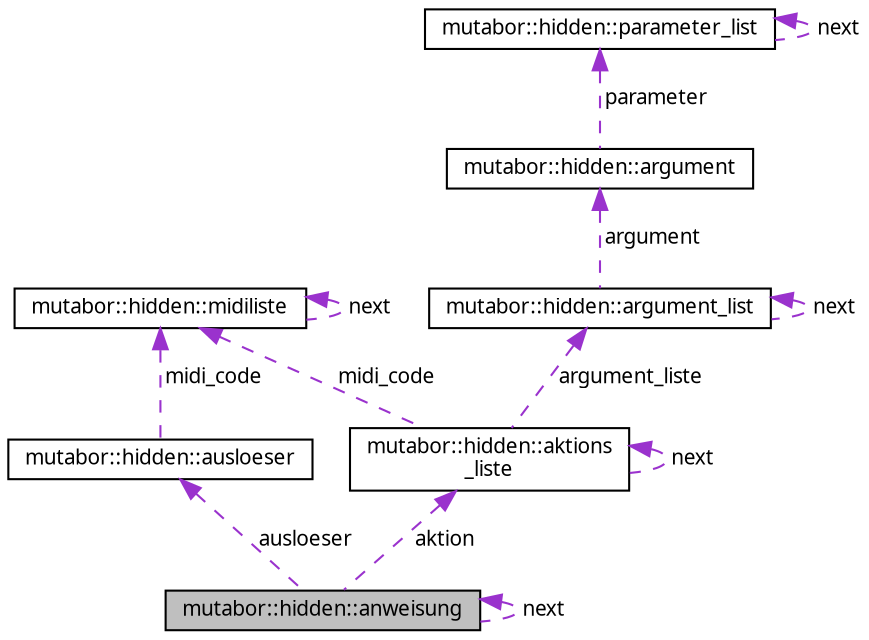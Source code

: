 digraph "mutabor::hidden::anweisung"
{
  edge [fontname="Sans",fontsize="10",labelfontname="Sans",labelfontsize="10"];
  node [fontname="Sans",fontsize="10",shape=record];
  Node1 [label="mutabor::hidden::anweisung",height=0.2,width=0.4,color="black", fillcolor="grey75", style="filled", fontcolor="black"];
  Node2 -> Node1 [dir="back",color="darkorchid3",fontsize="10",style="dashed",label=" ausloeser" ,fontname="Sans"];
  Node2 [label="mutabor::hidden::ausloeser",height=0.2,width=0.4,color="black", fillcolor="white", style="filled",URL="$df/d4f/structmutabor_1_1hidden_1_1ausloeser.html"];
  Node3 -> Node2 [dir="back",color="darkorchid3",fontsize="10",style="dashed",label=" midi_code" ,fontname="Sans"];
  Node3 [label="mutabor::hidden::midiliste",height=0.2,width=0.4,color="black", fillcolor="white", style="filled",URL="$d5/d35/structmutabor_1_1hidden_1_1midiliste.html"];
  Node3 -> Node3 [dir="back",color="darkorchid3",fontsize="10",style="dashed",label=" next" ,fontname="Sans"];
  Node1 -> Node1 [dir="back",color="darkorchid3",fontsize="10",style="dashed",label=" next" ,fontname="Sans"];
  Node4 -> Node1 [dir="back",color="darkorchid3",fontsize="10",style="dashed",label=" aktion" ,fontname="Sans"];
  Node4 [label="mutabor::hidden::aktions\l_liste",height=0.2,width=0.4,color="black", fillcolor="white", style="filled",URL="$d0/d96/structmutabor_1_1hidden_1_1aktions__liste.html"];
  Node3 -> Node4 [dir="back",color="darkorchid3",fontsize="10",style="dashed",label=" midi_code" ,fontname="Sans"];
  Node4 -> Node4 [dir="back",color="darkorchid3",fontsize="10",style="dashed",label=" next" ,fontname="Sans"];
  Node5 -> Node4 [dir="back",color="darkorchid3",fontsize="10",style="dashed",label=" argument_liste" ,fontname="Sans"];
  Node5 [label="mutabor::hidden::argument_list",height=0.2,width=0.4,color="black", fillcolor="white", style="filled",URL="$d7/ddb/structmutabor_1_1hidden_1_1argument__list.html"];
  Node6 -> Node5 [dir="back",color="darkorchid3",fontsize="10",style="dashed",label=" argument" ,fontname="Sans"];
  Node6 [label="mutabor::hidden::argument",height=0.2,width=0.4,color="black", fillcolor="white", style="filled",URL="$d8/d96/structmutabor_1_1hidden_1_1argument.html"];
  Node7 -> Node6 [dir="back",color="darkorchid3",fontsize="10",style="dashed",label=" parameter" ,fontname="Sans"];
  Node7 [label="mutabor::hidden::parameter_list",height=0.2,width=0.4,color="black", fillcolor="white", style="filled",URL="$d4/d9f/structmutabor_1_1hidden_1_1parameter__list.html"];
  Node7 -> Node7 [dir="back",color="darkorchid3",fontsize="10",style="dashed",label=" next" ,fontname="Sans"];
  Node5 -> Node5 [dir="back",color="darkorchid3",fontsize="10",style="dashed",label=" next" ,fontname="Sans"];
}
